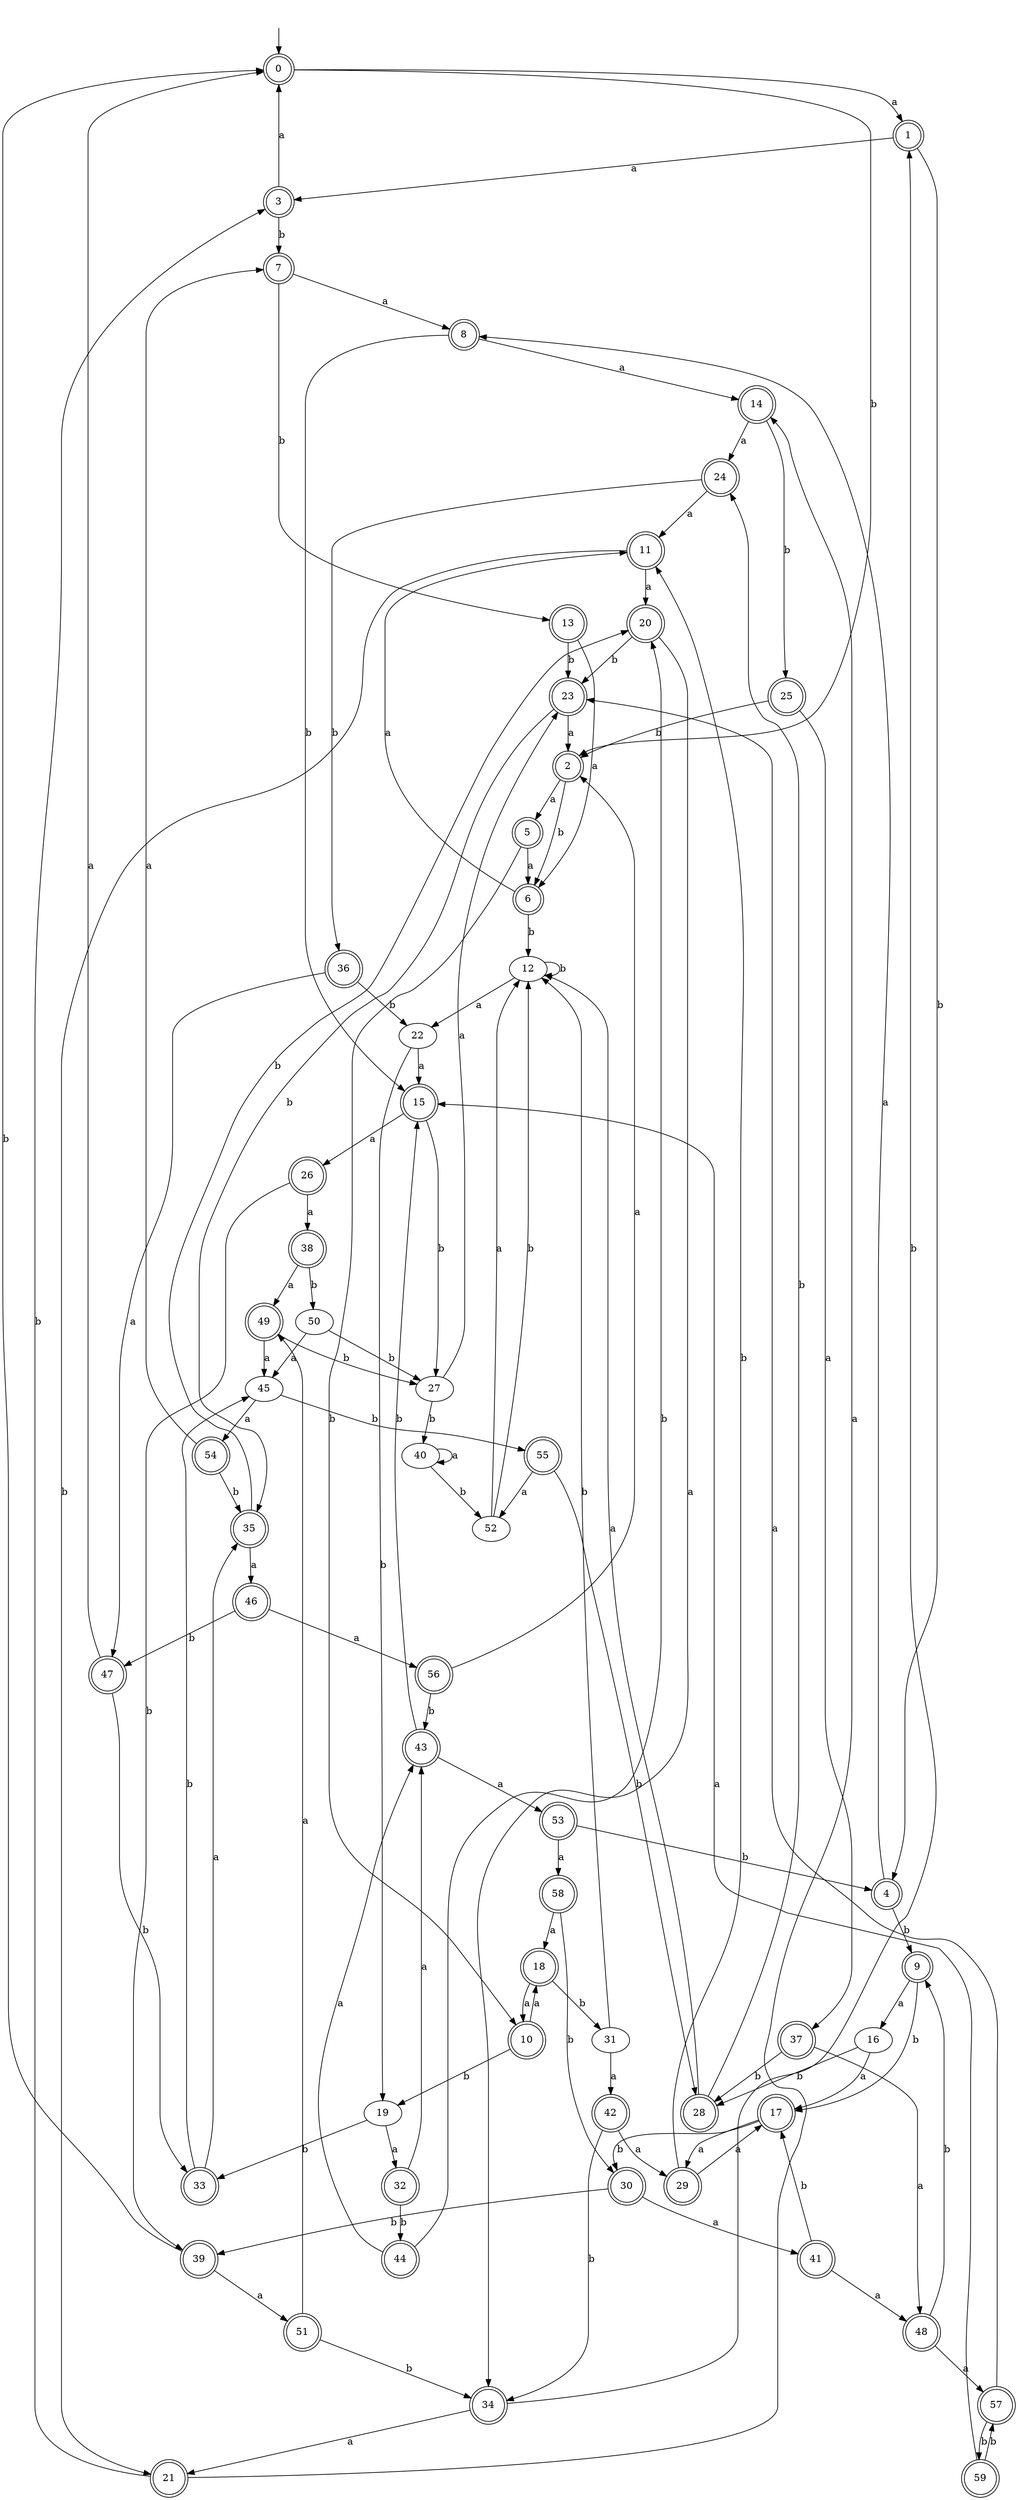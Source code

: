 digraph RandomDFA {
  __start0 [label="", shape=none];
  __start0 -> 0 [label=""];
  0 [shape=circle] [shape=doublecircle]
  0 -> 1 [label="a"]
  0 -> 2 [label="b"]
  1 [shape=doublecircle]
  1 -> 3 [label="a"]
  1 -> 4 [label="b"]
  2 [shape=doublecircle]
  2 -> 5 [label="a"]
  2 -> 6 [label="b"]
  3 [shape=doublecircle]
  3 -> 0 [label="a"]
  3 -> 7 [label="b"]
  4 [shape=doublecircle]
  4 -> 8 [label="a"]
  4 -> 9 [label="b"]
  5 [shape=doublecircle]
  5 -> 6 [label="a"]
  5 -> 10 [label="b"]
  6 [shape=doublecircle]
  6 -> 11 [label="a"]
  6 -> 12 [label="b"]
  7 [shape=doublecircle]
  7 -> 8 [label="a"]
  7 -> 13 [label="b"]
  8 [shape=doublecircle]
  8 -> 14 [label="a"]
  8 -> 15 [label="b"]
  9 [shape=doublecircle]
  9 -> 16 [label="a"]
  9 -> 17 [label="b"]
  10 [shape=doublecircle]
  10 -> 18 [label="a"]
  10 -> 19 [label="b"]
  11 [shape=doublecircle]
  11 -> 20 [label="a"]
  11 -> 21 [label="b"]
  12
  12 -> 22 [label="a"]
  12 -> 12 [label="b"]
  13 [shape=doublecircle]
  13 -> 6 [label="a"]
  13 -> 23 [label="b"]
  14 [shape=doublecircle]
  14 -> 24 [label="a"]
  14 -> 25 [label="b"]
  15 [shape=doublecircle]
  15 -> 26 [label="a"]
  15 -> 27 [label="b"]
  16
  16 -> 17 [label="a"]
  16 -> 28 [label="b"]
  17 [shape=doublecircle]
  17 -> 29 [label="a"]
  17 -> 30 [label="b"]
  18 [shape=doublecircle]
  18 -> 10 [label="a"]
  18 -> 31 [label="b"]
  19
  19 -> 32 [label="a"]
  19 -> 33 [label="b"]
  20 [shape=doublecircle]
  20 -> 34 [label="a"]
  20 -> 23 [label="b"]
  21 [shape=doublecircle]
  21 -> 14 [label="a"]
  21 -> 3 [label="b"]
  22
  22 -> 15 [label="a"]
  22 -> 19 [label="b"]
  23 [shape=doublecircle]
  23 -> 2 [label="a"]
  23 -> 35 [label="b"]
  24 [shape=doublecircle]
  24 -> 11 [label="a"]
  24 -> 36 [label="b"]
  25 [shape=doublecircle]
  25 -> 37 [label="a"]
  25 -> 2 [label="b"]
  26 [shape=doublecircle]
  26 -> 38 [label="a"]
  26 -> 39 [label="b"]
  27
  27 -> 23 [label="a"]
  27 -> 40 [label="b"]
  28 [shape=doublecircle]
  28 -> 12 [label="a"]
  28 -> 24 [label="b"]
  29 [shape=doublecircle]
  29 -> 17 [label="a"]
  29 -> 11 [label="b"]
  30 [shape=doublecircle]
  30 -> 41 [label="a"]
  30 -> 39 [label="b"]
  31
  31 -> 42 [label="a"]
  31 -> 12 [label="b"]
  32 [shape=doublecircle]
  32 -> 43 [label="a"]
  32 -> 44 [label="b"]
  33 [shape=doublecircle]
  33 -> 35 [label="a"]
  33 -> 45 [label="b"]
  34 [shape=doublecircle]
  34 -> 21 [label="a"]
  34 -> 1 [label="b"]
  35 [shape=doublecircle]
  35 -> 46 [label="a"]
  35 -> 20 [label="b"]
  36 [shape=doublecircle]
  36 -> 47 [label="a"]
  36 -> 22 [label="b"]
  37 [shape=doublecircle]
  37 -> 48 [label="a"]
  37 -> 28 [label="b"]
  38 [shape=doublecircle]
  38 -> 49 [label="a"]
  38 -> 50 [label="b"]
  39 [shape=doublecircle]
  39 -> 51 [label="a"]
  39 -> 0 [label="b"]
  40
  40 -> 40 [label="a"]
  40 -> 52 [label="b"]
  41 [shape=doublecircle]
  41 -> 48 [label="a"]
  41 -> 17 [label="b"]
  42 [shape=doublecircle]
  42 -> 29 [label="a"]
  42 -> 34 [label="b"]
  43 [shape=doublecircle]
  43 -> 53 [label="a"]
  43 -> 15 [label="b"]
  44 [shape=doublecircle]
  44 -> 43 [label="a"]
  44 -> 20 [label="b"]
  45
  45 -> 54 [label="a"]
  45 -> 55 [label="b"]
  46 [shape=doublecircle]
  46 -> 56 [label="a"]
  46 -> 47 [label="b"]
  47 [shape=doublecircle]
  47 -> 0 [label="a"]
  47 -> 33 [label="b"]
  48 [shape=doublecircle]
  48 -> 57 [label="a"]
  48 -> 9 [label="b"]
  49 [shape=doublecircle]
  49 -> 45 [label="a"]
  49 -> 27 [label="b"]
  50
  50 -> 45 [label="a"]
  50 -> 27 [label="b"]
  51 [shape=doublecircle]
  51 -> 49 [label="a"]
  51 -> 34 [label="b"]
  52
  52 -> 12 [label="a"]
  52 -> 12 [label="b"]
  53 [shape=doublecircle]
  53 -> 58 [label="a"]
  53 -> 4 [label="b"]
  54 [shape=doublecircle]
  54 -> 7 [label="a"]
  54 -> 35 [label="b"]
  55 [shape=doublecircle]
  55 -> 52 [label="a"]
  55 -> 28 [label="b"]
  56 [shape=doublecircle]
  56 -> 2 [label="a"]
  56 -> 43 [label="b"]
  57 [shape=doublecircle]
  57 -> 23 [label="a"]
  57 -> 59 [label="b"]
  58 [shape=doublecircle]
  58 -> 18 [label="a"]
  58 -> 30 [label="b"]
  59 [shape=doublecircle]
  59 -> 15 [label="a"]
  59 -> 57 [label="b"]
}
